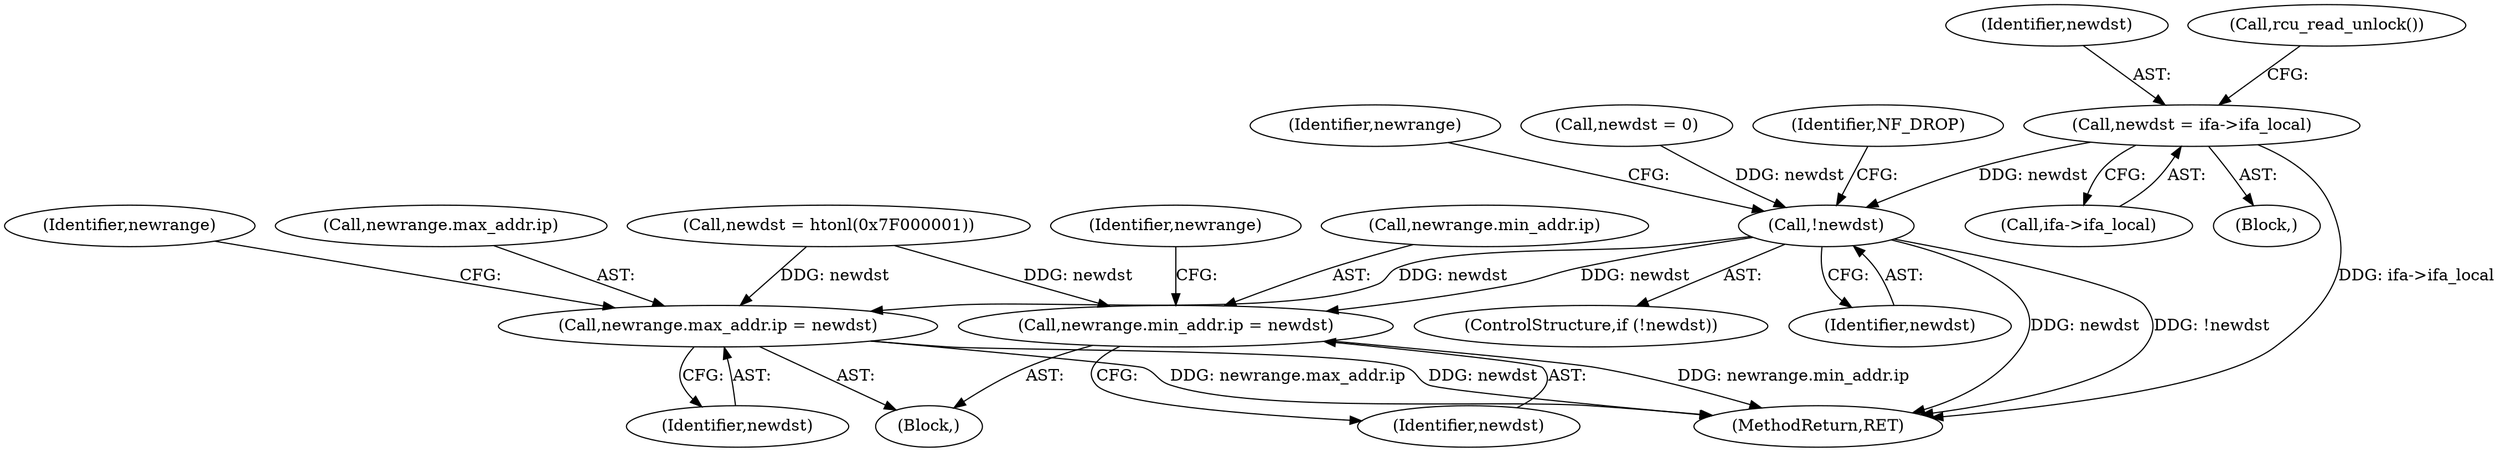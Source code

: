 digraph "0_linux_94f9cd81436c85d8c3a318ba92e236ede73752fc@pointer" {
"1000169" [label="(Call,newdst = ifa->ifa_local)"];
"1000176" [label="(Call,!newdst)"];
"1000213" [label="(Call,newrange.min_addr.ip = newdst)"];
"1000220" [label="(Call,newrange.max_addr.ip = newdst)"];
"1000219" [label="(Identifier,newdst)"];
"1000183" [label="(Identifier,newrange)"];
"1000170" [label="(Identifier,newdst)"];
"1000221" [label="(Call,newrange.max_addr.ip)"];
"1000175" [label="(ControlStructure,if (!newdst))"];
"1000163" [label="(Block,)"];
"1000176" [label="(Call,!newdst)"];
"1000226" [label="(Identifier,newdst)"];
"1000177" [label="(Identifier,newdst)"];
"1000214" [label="(Call,newrange.min_addr.ip)"];
"1000255" [label="(MethodReturn,RET)"];
"1000174" [label="(Call,rcu_read_unlock())"];
"1000220" [label="(Call,newrange.max_addr.ip = newdst)"];
"1000223" [label="(Identifier,newrange)"];
"1000229" [label="(Identifier,newrange)"];
"1000169" [label="(Call,newdst = ifa->ifa_local)"];
"1000171" [label="(Call,ifa->ifa_local)"];
"1000213" [label="(Call,newrange.min_addr.ip = newdst)"];
"1000149" [label="(Call,newdst = 0)"];
"1000179" [label="(Identifier,NF_DROP)"];
"1000141" [label="(Call,newdst = htonl(0x7F000001))"];
"1000107" [label="(Block,)"];
"1000169" -> "1000163"  [label="AST: "];
"1000169" -> "1000171"  [label="CFG: "];
"1000170" -> "1000169"  [label="AST: "];
"1000171" -> "1000169"  [label="AST: "];
"1000174" -> "1000169"  [label="CFG: "];
"1000169" -> "1000255"  [label="DDG: ifa->ifa_local"];
"1000169" -> "1000176"  [label="DDG: newdst"];
"1000176" -> "1000175"  [label="AST: "];
"1000176" -> "1000177"  [label="CFG: "];
"1000177" -> "1000176"  [label="AST: "];
"1000179" -> "1000176"  [label="CFG: "];
"1000183" -> "1000176"  [label="CFG: "];
"1000176" -> "1000255"  [label="DDG: newdst"];
"1000176" -> "1000255"  [label="DDG: !newdst"];
"1000149" -> "1000176"  [label="DDG: newdst"];
"1000176" -> "1000213"  [label="DDG: newdst"];
"1000176" -> "1000220"  [label="DDG: newdst"];
"1000213" -> "1000107"  [label="AST: "];
"1000213" -> "1000219"  [label="CFG: "];
"1000214" -> "1000213"  [label="AST: "];
"1000219" -> "1000213"  [label="AST: "];
"1000223" -> "1000213"  [label="CFG: "];
"1000213" -> "1000255"  [label="DDG: newrange.min_addr.ip"];
"1000141" -> "1000213"  [label="DDG: newdst"];
"1000220" -> "1000107"  [label="AST: "];
"1000220" -> "1000226"  [label="CFG: "];
"1000221" -> "1000220"  [label="AST: "];
"1000226" -> "1000220"  [label="AST: "];
"1000229" -> "1000220"  [label="CFG: "];
"1000220" -> "1000255"  [label="DDG: newrange.max_addr.ip"];
"1000220" -> "1000255"  [label="DDG: newdst"];
"1000141" -> "1000220"  [label="DDG: newdst"];
}
